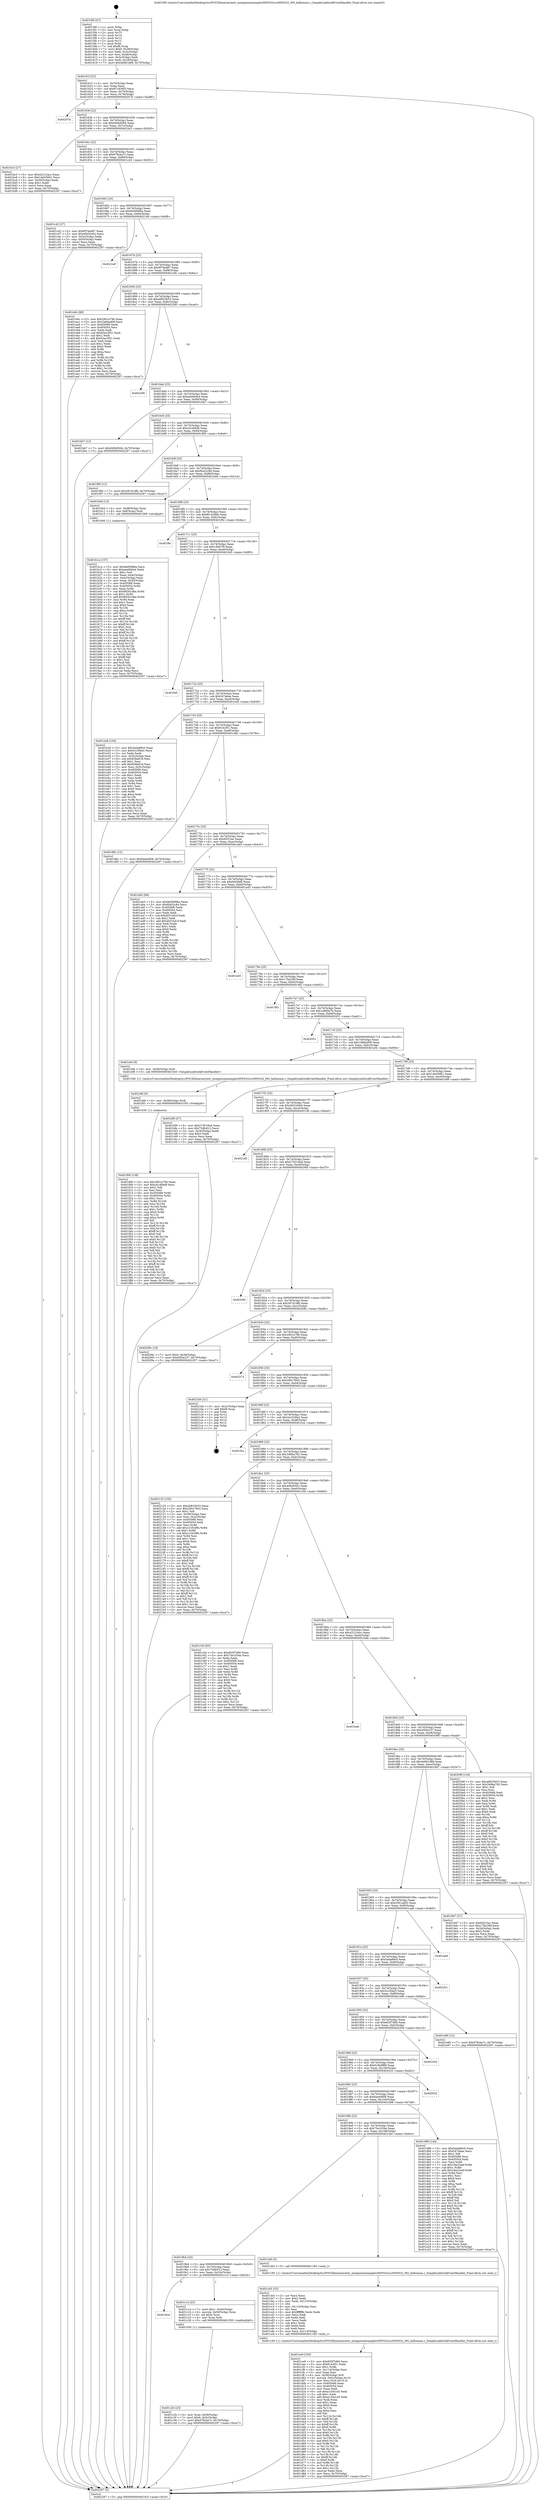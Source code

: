 digraph "0x4015f0" {
  label = "0x4015f0 (/mnt/c/Users/mathe/Desktop/tcc/POCII/binaries/extr_mongooseexamplesMSP432ccsMSP432_MG_hellomain.c_SimpleLinkSockEventHandler_Final-ollvm.out::main(0))"
  labelloc = "t"
  node[shape=record]

  Entry [label="",width=0.3,height=0.3,shape=circle,fillcolor=black,style=filled]
  "0x40161f" [label="{
     0x40161f [23]\l
     | [instrs]\l
     &nbsp;&nbsp;0x40161f \<+3\>: mov -0x70(%rbp),%eax\l
     &nbsp;&nbsp;0x401622 \<+2\>: mov %eax,%ecx\l
     &nbsp;&nbsp;0x401624 \<+6\>: sub $0x87c636f3,%ecx\l
     &nbsp;&nbsp;0x40162a \<+3\>: mov %eax,-0x74(%rbp)\l
     &nbsp;&nbsp;0x40162d \<+3\>: mov %ecx,-0x78(%rbp)\l
     &nbsp;&nbsp;0x401630 \<+6\>: je 000000000040207b \<main+0xa8b\>\l
  }"]
  "0x40207b" [label="{
     0x40207b\l
  }", style=dashed]
  "0x401636" [label="{
     0x401636 [22]\l
     | [instrs]\l
     &nbsp;&nbsp;0x401636 \<+5\>: jmp 000000000040163b \<main+0x4b\>\l
     &nbsp;&nbsp;0x40163b \<+3\>: mov -0x74(%rbp),%eax\l
     &nbsp;&nbsp;0x40163e \<+5\>: sub $0x945b9564,%eax\l
     &nbsp;&nbsp;0x401643 \<+3\>: mov %eax,-0x7c(%rbp)\l
     &nbsp;&nbsp;0x401646 \<+6\>: je 0000000000401bc3 \<main+0x5d3\>\l
  }"]
  Exit [label="",width=0.3,height=0.3,shape=circle,fillcolor=black,style=filled,peripheries=2]
  "0x401bc3" [label="{
     0x401bc3 [27]\l
     | [instrs]\l
     &nbsp;&nbsp;0x401bc3 \<+5\>: mov $0x42215acc,%eax\l
     &nbsp;&nbsp;0x401bc8 \<+5\>: mov $0x1de55661,%ecx\l
     &nbsp;&nbsp;0x401bcd \<+3\>: mov -0x30(%rbp),%edx\l
     &nbsp;&nbsp;0x401bd0 \<+3\>: cmp $0x1,%edx\l
     &nbsp;&nbsp;0x401bd3 \<+3\>: cmovl %ecx,%eax\l
     &nbsp;&nbsp;0x401bd6 \<+3\>: mov %eax,-0x70(%rbp)\l
     &nbsp;&nbsp;0x401bd9 \<+5\>: jmp 0000000000402297 \<main+0xca7\>\l
  }"]
  "0x40164c" [label="{
     0x40164c [22]\l
     | [instrs]\l
     &nbsp;&nbsp;0x40164c \<+5\>: jmp 0000000000401651 \<main+0x61\>\l
     &nbsp;&nbsp;0x401651 \<+3\>: mov -0x74(%rbp),%eax\l
     &nbsp;&nbsp;0x401654 \<+5\>: sub $0x978cba7c,%eax\l
     &nbsp;&nbsp;0x401659 \<+3\>: mov %eax,-0x80(%rbp)\l
     &nbsp;&nbsp;0x40165c \<+6\>: je 0000000000401c42 \<main+0x652\>\l
  }"]
  "0x401f06" [label="{
     0x401f06 [138]\l
     | [instrs]\l
     &nbsp;&nbsp;0x401f06 \<+5\>: mov $0x2901e79b,%eax\l
     &nbsp;&nbsp;0x401f0b \<+5\>: mov $0xcb1df4d9,%ecx\l
     &nbsp;&nbsp;0x401f10 \<+2\>: mov $0x1,%dl\l
     &nbsp;&nbsp;0x401f12 \<+2\>: xor %esi,%esi\l
     &nbsp;&nbsp;0x401f14 \<+8\>: mov 0x405068,%r8d\l
     &nbsp;&nbsp;0x401f1c \<+8\>: mov 0x405054,%r9d\l
     &nbsp;&nbsp;0x401f24 \<+3\>: sub $0x1,%esi\l
     &nbsp;&nbsp;0x401f27 \<+3\>: mov %r8d,%r10d\l
     &nbsp;&nbsp;0x401f2a \<+3\>: add %esi,%r10d\l
     &nbsp;&nbsp;0x401f2d \<+4\>: imul %r10d,%r8d\l
     &nbsp;&nbsp;0x401f31 \<+4\>: and $0x1,%r8d\l
     &nbsp;&nbsp;0x401f35 \<+4\>: cmp $0x0,%r8d\l
     &nbsp;&nbsp;0x401f39 \<+4\>: sete %r11b\l
     &nbsp;&nbsp;0x401f3d \<+4\>: cmp $0xa,%r9d\l
     &nbsp;&nbsp;0x401f41 \<+3\>: setl %bl\l
     &nbsp;&nbsp;0x401f44 \<+3\>: mov %r11b,%r14b\l
     &nbsp;&nbsp;0x401f47 \<+4\>: xor $0xff,%r14b\l
     &nbsp;&nbsp;0x401f4b \<+3\>: mov %bl,%r15b\l
     &nbsp;&nbsp;0x401f4e \<+4\>: xor $0xff,%r15b\l
     &nbsp;&nbsp;0x401f52 \<+3\>: xor $0x0,%dl\l
     &nbsp;&nbsp;0x401f55 \<+3\>: mov %r14b,%r12b\l
     &nbsp;&nbsp;0x401f58 \<+4\>: and $0x0,%r12b\l
     &nbsp;&nbsp;0x401f5c \<+3\>: and %dl,%r11b\l
     &nbsp;&nbsp;0x401f5f \<+3\>: mov %r15b,%r13b\l
     &nbsp;&nbsp;0x401f62 \<+4\>: and $0x0,%r13b\l
     &nbsp;&nbsp;0x401f66 \<+2\>: and %dl,%bl\l
     &nbsp;&nbsp;0x401f68 \<+3\>: or %r11b,%r12b\l
     &nbsp;&nbsp;0x401f6b \<+3\>: or %bl,%r13b\l
     &nbsp;&nbsp;0x401f6e \<+3\>: xor %r13b,%r12b\l
     &nbsp;&nbsp;0x401f71 \<+3\>: or %r15b,%r14b\l
     &nbsp;&nbsp;0x401f74 \<+4\>: xor $0xff,%r14b\l
     &nbsp;&nbsp;0x401f78 \<+3\>: or $0x0,%dl\l
     &nbsp;&nbsp;0x401f7b \<+3\>: and %dl,%r14b\l
     &nbsp;&nbsp;0x401f7e \<+3\>: or %r14b,%r12b\l
     &nbsp;&nbsp;0x401f81 \<+4\>: test $0x1,%r12b\l
     &nbsp;&nbsp;0x401f85 \<+3\>: cmovne %ecx,%eax\l
     &nbsp;&nbsp;0x401f88 \<+3\>: mov %eax,-0x70(%rbp)\l
     &nbsp;&nbsp;0x401f8b \<+5\>: jmp 0000000000402297 \<main+0xca7\>\l
  }"]
  "0x401c42" [label="{
     0x401c42 [27]\l
     | [instrs]\l
     &nbsp;&nbsp;0x401c42 \<+5\>: mov $0x9f7ded87,%eax\l
     &nbsp;&nbsp;0x401c47 \<+5\>: mov $0x40b5045c,%ecx\l
     &nbsp;&nbsp;0x401c4c \<+3\>: mov -0x5c(%rbp),%edx\l
     &nbsp;&nbsp;0x401c4f \<+3\>: cmp -0x50(%rbp),%edx\l
     &nbsp;&nbsp;0x401c52 \<+3\>: cmovl %ecx,%eax\l
     &nbsp;&nbsp;0x401c55 \<+3\>: mov %eax,-0x70(%rbp)\l
     &nbsp;&nbsp;0x401c58 \<+5\>: jmp 0000000000402297 \<main+0xca7\>\l
  }"]
  "0x401662" [label="{
     0x401662 [25]\l
     | [instrs]\l
     &nbsp;&nbsp;0x401662 \<+5\>: jmp 0000000000401667 \<main+0x77\>\l
     &nbsp;&nbsp;0x401667 \<+3\>: mov -0x74(%rbp),%eax\l
     &nbsp;&nbsp;0x40166a \<+5\>: sub $0x9a00986a,%eax\l
     &nbsp;&nbsp;0x40166f \<+6\>: mov %eax,-0x84(%rbp)\l
     &nbsp;&nbsp;0x401675 \<+6\>: je 00000000004021e8 \<main+0xbf8\>\l
  }"]
  "0x401efd" [label="{
     0x401efd [9]\l
     | [instrs]\l
     &nbsp;&nbsp;0x401efd \<+4\>: mov -0x58(%rbp),%rdi\l
     &nbsp;&nbsp;0x401f01 \<+5\>: call 0000000000401030 \<free@plt\>\l
     | [calls]\l
     &nbsp;&nbsp;0x401030 \{1\} (unknown)\l
  }"]
  "0x4021e8" [label="{
     0x4021e8\l
  }", style=dashed]
  "0x40167b" [label="{
     0x40167b [25]\l
     | [instrs]\l
     &nbsp;&nbsp;0x40167b \<+5\>: jmp 0000000000401680 \<main+0x90\>\l
     &nbsp;&nbsp;0x401680 \<+3\>: mov -0x74(%rbp),%eax\l
     &nbsp;&nbsp;0x401683 \<+5\>: sub $0x9f7ded87,%eax\l
     &nbsp;&nbsp;0x401688 \<+6\>: mov %eax,-0x88(%rbp)\l
     &nbsp;&nbsp;0x40168e \<+6\>: je 0000000000401e9c \<main+0x8ac\>\l
  }"]
  "0x401ce9" [label="{
     0x401ce9 [163]\l
     | [instrs]\l
     &nbsp;&nbsp;0x401ce9 \<+5\>: mov $0x603f7d66,%ecx\l
     &nbsp;&nbsp;0x401cee \<+5\>: mov $0x814cf51,%edx\l
     &nbsp;&nbsp;0x401cf3 \<+3\>: mov $0x1,%r8b\l
     &nbsp;&nbsp;0x401cf6 \<+6\>: mov -0x114(%rbp),%esi\l
     &nbsp;&nbsp;0x401cfc \<+3\>: imul %eax,%esi\l
     &nbsp;&nbsp;0x401cff \<+4\>: mov -0x58(%rbp),%r9\l
     &nbsp;&nbsp;0x401d03 \<+4\>: movslq -0x5c(%rbp),%r10\l
     &nbsp;&nbsp;0x401d07 \<+4\>: mov %esi,(%r9,%r10,4)\l
     &nbsp;&nbsp;0x401d0b \<+7\>: mov 0x405068,%eax\l
     &nbsp;&nbsp;0x401d12 \<+7\>: mov 0x405054,%esi\l
     &nbsp;&nbsp;0x401d19 \<+2\>: mov %eax,%edi\l
     &nbsp;&nbsp;0x401d1b \<+6\>: sub $0xa143e1e5,%edi\l
     &nbsp;&nbsp;0x401d21 \<+3\>: sub $0x1,%edi\l
     &nbsp;&nbsp;0x401d24 \<+6\>: add $0xa143e1e5,%edi\l
     &nbsp;&nbsp;0x401d2a \<+3\>: imul %edi,%eax\l
     &nbsp;&nbsp;0x401d2d \<+3\>: and $0x1,%eax\l
     &nbsp;&nbsp;0x401d30 \<+3\>: cmp $0x0,%eax\l
     &nbsp;&nbsp;0x401d33 \<+4\>: sete %r11b\l
     &nbsp;&nbsp;0x401d37 \<+3\>: cmp $0xa,%esi\l
     &nbsp;&nbsp;0x401d3a \<+3\>: setl %bl\l
     &nbsp;&nbsp;0x401d3d \<+3\>: mov %r11b,%r14b\l
     &nbsp;&nbsp;0x401d40 \<+4\>: xor $0xff,%r14b\l
     &nbsp;&nbsp;0x401d44 \<+3\>: mov %bl,%r15b\l
     &nbsp;&nbsp;0x401d47 \<+4\>: xor $0xff,%r15b\l
     &nbsp;&nbsp;0x401d4b \<+4\>: xor $0x0,%r8b\l
     &nbsp;&nbsp;0x401d4f \<+3\>: mov %r14b,%r12b\l
     &nbsp;&nbsp;0x401d52 \<+4\>: and $0x0,%r12b\l
     &nbsp;&nbsp;0x401d56 \<+3\>: and %r8b,%r11b\l
     &nbsp;&nbsp;0x401d59 \<+3\>: mov %r15b,%r13b\l
     &nbsp;&nbsp;0x401d5c \<+4\>: and $0x0,%r13b\l
     &nbsp;&nbsp;0x401d60 \<+3\>: and %r8b,%bl\l
     &nbsp;&nbsp;0x401d63 \<+3\>: or %r11b,%r12b\l
     &nbsp;&nbsp;0x401d66 \<+3\>: or %bl,%r13b\l
     &nbsp;&nbsp;0x401d69 \<+3\>: xor %r13b,%r12b\l
     &nbsp;&nbsp;0x401d6c \<+3\>: or %r15b,%r14b\l
     &nbsp;&nbsp;0x401d6f \<+4\>: xor $0xff,%r14b\l
     &nbsp;&nbsp;0x401d73 \<+4\>: or $0x0,%r8b\l
     &nbsp;&nbsp;0x401d77 \<+3\>: and %r8b,%r14b\l
     &nbsp;&nbsp;0x401d7a \<+3\>: or %r14b,%r12b\l
     &nbsp;&nbsp;0x401d7d \<+4\>: test $0x1,%r12b\l
     &nbsp;&nbsp;0x401d81 \<+3\>: cmovne %edx,%ecx\l
     &nbsp;&nbsp;0x401d84 \<+3\>: mov %ecx,-0x70(%rbp)\l
     &nbsp;&nbsp;0x401d87 \<+5\>: jmp 0000000000402297 \<main+0xca7\>\l
  }"]
  "0x401e9c" [label="{
     0x401e9c [88]\l
     | [instrs]\l
     &nbsp;&nbsp;0x401e9c \<+5\>: mov $0x2901e79b,%eax\l
     &nbsp;&nbsp;0x401ea1 \<+5\>: mov $0x1b8dad09,%ecx\l
     &nbsp;&nbsp;0x401ea6 \<+7\>: mov 0x405068,%edx\l
     &nbsp;&nbsp;0x401ead \<+7\>: mov 0x405054,%esi\l
     &nbsp;&nbsp;0x401eb4 \<+2\>: mov %edx,%edi\l
     &nbsp;&nbsp;0x401eb6 \<+6\>: sub $0x62ac3f31,%edi\l
     &nbsp;&nbsp;0x401ebc \<+3\>: sub $0x1,%edi\l
     &nbsp;&nbsp;0x401ebf \<+6\>: add $0x62ac3f31,%edi\l
     &nbsp;&nbsp;0x401ec5 \<+3\>: imul %edi,%edx\l
     &nbsp;&nbsp;0x401ec8 \<+3\>: and $0x1,%edx\l
     &nbsp;&nbsp;0x401ecb \<+3\>: cmp $0x0,%edx\l
     &nbsp;&nbsp;0x401ece \<+4\>: sete %r8b\l
     &nbsp;&nbsp;0x401ed2 \<+3\>: cmp $0xa,%esi\l
     &nbsp;&nbsp;0x401ed5 \<+4\>: setl %r9b\l
     &nbsp;&nbsp;0x401ed9 \<+3\>: mov %r8b,%r10b\l
     &nbsp;&nbsp;0x401edc \<+3\>: and %r9b,%r10b\l
     &nbsp;&nbsp;0x401edf \<+3\>: xor %r9b,%r8b\l
     &nbsp;&nbsp;0x401ee2 \<+3\>: or %r8b,%r10b\l
     &nbsp;&nbsp;0x401ee5 \<+4\>: test $0x1,%r10b\l
     &nbsp;&nbsp;0x401ee9 \<+3\>: cmovne %ecx,%eax\l
     &nbsp;&nbsp;0x401eec \<+3\>: mov %eax,-0x70(%rbp)\l
     &nbsp;&nbsp;0x401eef \<+5\>: jmp 0000000000402297 \<main+0xca7\>\l
  }"]
  "0x401694" [label="{
     0x401694 [25]\l
     | [instrs]\l
     &nbsp;&nbsp;0x401694 \<+5\>: jmp 0000000000401699 \<main+0xa9\>\l
     &nbsp;&nbsp;0x401699 \<+3\>: mov -0x74(%rbp),%eax\l
     &nbsp;&nbsp;0x40169c \<+5\>: sub $0xa6833b53,%eax\l
     &nbsp;&nbsp;0x4016a1 \<+6\>: mov %eax,-0x8c(%rbp)\l
     &nbsp;&nbsp;0x4016a7 \<+6\>: je 0000000000402290 \<main+0xca0\>\l
  }"]
  "0x401cb5" [label="{
     0x401cb5 [52]\l
     | [instrs]\l
     &nbsp;&nbsp;0x401cb5 \<+2\>: xor %ecx,%ecx\l
     &nbsp;&nbsp;0x401cb7 \<+5\>: mov $0x2,%edx\l
     &nbsp;&nbsp;0x401cbc \<+6\>: mov %edx,-0x110(%rbp)\l
     &nbsp;&nbsp;0x401cc2 \<+1\>: cltd\l
     &nbsp;&nbsp;0x401cc3 \<+6\>: mov -0x110(%rbp),%esi\l
     &nbsp;&nbsp;0x401cc9 \<+2\>: idiv %esi\l
     &nbsp;&nbsp;0x401ccb \<+6\>: imul $0xfffffffe,%edx,%edx\l
     &nbsp;&nbsp;0x401cd1 \<+2\>: mov %ecx,%edi\l
     &nbsp;&nbsp;0x401cd3 \<+2\>: sub %edx,%edi\l
     &nbsp;&nbsp;0x401cd5 \<+2\>: mov %ecx,%edx\l
     &nbsp;&nbsp;0x401cd7 \<+3\>: sub $0x1,%edx\l
     &nbsp;&nbsp;0x401cda \<+2\>: add %edx,%edi\l
     &nbsp;&nbsp;0x401cdc \<+2\>: sub %edi,%ecx\l
     &nbsp;&nbsp;0x401cde \<+6\>: mov %ecx,-0x114(%rbp)\l
     &nbsp;&nbsp;0x401ce4 \<+5\>: call 0000000000401160 \<next_i\>\l
     | [calls]\l
     &nbsp;&nbsp;0x401160 \{1\} (/mnt/c/Users/mathe/Desktop/tcc/POCII/binaries/extr_mongooseexamplesMSP432ccsMSP432_MG_hellomain.c_SimpleLinkSockEventHandler_Final-ollvm.out::next_i)\l
  }"]
  "0x402290" [label="{
     0x402290\l
  }", style=dashed]
  "0x4016ad" [label="{
     0x4016ad [25]\l
     | [instrs]\l
     &nbsp;&nbsp;0x4016ad \<+5\>: jmp 00000000004016b2 \<main+0xc2\>\l
     &nbsp;&nbsp;0x4016b2 \<+3\>: mov -0x74(%rbp),%eax\l
     &nbsp;&nbsp;0x4016b5 \<+5\>: sub $0xaee0b0e4,%eax\l
     &nbsp;&nbsp;0x4016ba \<+6\>: mov %eax,-0x90(%rbp)\l
     &nbsp;&nbsp;0x4016c0 \<+6\>: je 0000000000401bb7 \<main+0x5c7\>\l
  }"]
  "0x401c2b" [label="{
     0x401c2b [23]\l
     | [instrs]\l
     &nbsp;&nbsp;0x401c2b \<+4\>: mov %rax,-0x58(%rbp)\l
     &nbsp;&nbsp;0x401c2f \<+7\>: movl $0x0,-0x5c(%rbp)\l
     &nbsp;&nbsp;0x401c36 \<+7\>: movl $0x978cba7c,-0x70(%rbp)\l
     &nbsp;&nbsp;0x401c3d \<+5\>: jmp 0000000000402297 \<main+0xca7\>\l
  }"]
  "0x401bb7" [label="{
     0x401bb7 [12]\l
     | [instrs]\l
     &nbsp;&nbsp;0x401bb7 \<+7\>: movl $0x945b9564,-0x70(%rbp)\l
     &nbsp;&nbsp;0x401bbe \<+5\>: jmp 0000000000402297 \<main+0xca7\>\l
  }"]
  "0x4016c6" [label="{
     0x4016c6 [25]\l
     | [instrs]\l
     &nbsp;&nbsp;0x4016c6 \<+5\>: jmp 00000000004016cb \<main+0xdb\>\l
     &nbsp;&nbsp;0x4016cb \<+3\>: mov -0x74(%rbp),%eax\l
     &nbsp;&nbsp;0x4016ce \<+5\>: sub $0xcb1df4d9,%eax\l
     &nbsp;&nbsp;0x4016d3 \<+6\>: mov %eax,-0x94(%rbp)\l
     &nbsp;&nbsp;0x4016d9 \<+6\>: je 0000000000401f90 \<main+0x9a0\>\l
  }"]
  "0x4019cd" [label="{
     0x4019cd\l
  }", style=dashed]
  "0x401f90" [label="{
     0x401f90 [12]\l
     | [instrs]\l
     &nbsp;&nbsp;0x401f90 \<+7\>: movl $0x287d1dfb,-0x70(%rbp)\l
     &nbsp;&nbsp;0x401f97 \<+5\>: jmp 0000000000402297 \<main+0xca7\>\l
  }"]
  "0x4016df" [label="{
     0x4016df [25]\l
     | [instrs]\l
     &nbsp;&nbsp;0x4016df \<+5\>: jmp 00000000004016e4 \<main+0xf4\>\l
     &nbsp;&nbsp;0x4016e4 \<+3\>: mov -0x74(%rbp),%eax\l
     &nbsp;&nbsp;0x4016e7 \<+5\>: sub $0xf0a52c84,%eax\l
     &nbsp;&nbsp;0x4016ec \<+6\>: mov %eax,-0x98(%rbp)\l
     &nbsp;&nbsp;0x4016f2 \<+6\>: je 0000000000401b0d \<main+0x51d\>\l
  }"]
  "0x401c14" [label="{
     0x401c14 [23]\l
     | [instrs]\l
     &nbsp;&nbsp;0x401c14 \<+7\>: movl $0x1,-0x50(%rbp)\l
     &nbsp;&nbsp;0x401c1b \<+4\>: movslq -0x50(%rbp),%rax\l
     &nbsp;&nbsp;0x401c1f \<+4\>: shl $0x2,%rax\l
     &nbsp;&nbsp;0x401c23 \<+3\>: mov %rax,%rdi\l
     &nbsp;&nbsp;0x401c26 \<+5\>: call 0000000000401050 \<malloc@plt\>\l
     | [calls]\l
     &nbsp;&nbsp;0x401050 \{1\} (unknown)\l
  }"]
  "0x401b0d" [label="{
     0x401b0d [13]\l
     | [instrs]\l
     &nbsp;&nbsp;0x401b0d \<+4\>: mov -0x48(%rbp),%rax\l
     &nbsp;&nbsp;0x401b11 \<+4\>: mov 0x8(%rax),%rdi\l
     &nbsp;&nbsp;0x401b15 \<+5\>: call 0000000000401060 \<atoi@plt\>\l
     | [calls]\l
     &nbsp;&nbsp;0x401060 \{1\} (unknown)\l
  }"]
  "0x4016f8" [label="{
     0x4016f8 [25]\l
     | [instrs]\l
     &nbsp;&nbsp;0x4016f8 \<+5\>: jmp 00000000004016fd \<main+0x10d\>\l
     &nbsp;&nbsp;0x4016fd \<+3\>: mov -0x74(%rbp),%eax\l
     &nbsp;&nbsp;0x401700 \<+5\>: sub $0xf61438db,%eax\l
     &nbsp;&nbsp;0x401705 \<+6\>: mov %eax,-0x9c(%rbp)\l
     &nbsp;&nbsp;0x40170b \<+6\>: je 0000000000401f9c \<main+0x9ac\>\l
  }"]
  "0x4019b4" [label="{
     0x4019b4 [25]\l
     | [instrs]\l
     &nbsp;&nbsp;0x4019b4 \<+5\>: jmp 00000000004019b9 \<main+0x3c9\>\l
     &nbsp;&nbsp;0x4019b9 \<+3\>: mov -0x74(%rbp),%eax\l
     &nbsp;&nbsp;0x4019bc \<+5\>: sub $0x75dfc613,%eax\l
     &nbsp;&nbsp;0x4019c1 \<+6\>: mov %eax,-0x10c(%rbp)\l
     &nbsp;&nbsp;0x4019c7 \<+6\>: je 0000000000401c14 \<main+0x624\>\l
  }"]
  "0x401f9c" [label="{
     0x401f9c\l
  }", style=dashed]
  "0x401711" [label="{
     0x401711 [25]\l
     | [instrs]\l
     &nbsp;&nbsp;0x401711 \<+5\>: jmp 0000000000401716 \<main+0x126\>\l
     &nbsp;&nbsp;0x401716 \<+3\>: mov -0x74(%rbp),%eax\l
     &nbsp;&nbsp;0x401719 \<+5\>: sub $0x1d047f0,%eax\l
     &nbsp;&nbsp;0x40171e \<+6\>: mov %eax,-0xa0(%rbp)\l
     &nbsp;&nbsp;0x401724 \<+6\>: je 0000000000401fe5 \<main+0x9f5\>\l
  }"]
  "0x401cb0" [label="{
     0x401cb0 [5]\l
     | [instrs]\l
     &nbsp;&nbsp;0x401cb0 \<+5\>: call 0000000000401160 \<next_i\>\l
     | [calls]\l
     &nbsp;&nbsp;0x401160 \{1\} (/mnt/c/Users/mathe/Desktop/tcc/POCII/binaries/extr_mongooseexamplesMSP432ccsMSP432_MG_hellomain.c_SimpleLinkSockEventHandler_Final-ollvm.out::next_i)\l
  }"]
  "0x401fe5" [label="{
     0x401fe5\l
  }", style=dashed]
  "0x40172a" [label="{
     0x40172a [25]\l
     | [instrs]\l
     &nbsp;&nbsp;0x40172a \<+5\>: jmp 000000000040172f \<main+0x13f\>\l
     &nbsp;&nbsp;0x40172f \<+3\>: mov -0x74(%rbp),%eax\l
     &nbsp;&nbsp;0x401732 \<+5\>: sub $0x547a6ae,%eax\l
     &nbsp;&nbsp;0x401737 \<+6\>: mov %eax,-0xa4(%rbp)\l
     &nbsp;&nbsp;0x40173d \<+6\>: je 0000000000401e28 \<main+0x838\>\l
  }"]
  "0x40199b" [label="{
     0x40199b [25]\l
     | [instrs]\l
     &nbsp;&nbsp;0x40199b \<+5\>: jmp 00000000004019a0 \<main+0x3b0\>\l
     &nbsp;&nbsp;0x4019a0 \<+3\>: mov -0x74(%rbp),%eax\l
     &nbsp;&nbsp;0x4019a3 \<+5\>: sub $0x73e1034e,%eax\l
     &nbsp;&nbsp;0x4019a8 \<+6\>: mov %eax,-0x108(%rbp)\l
     &nbsp;&nbsp;0x4019ae \<+6\>: je 0000000000401cb0 \<main+0x6c0\>\l
  }"]
  "0x401e28" [label="{
     0x401e28 [104]\l
     | [instrs]\l
     &nbsp;&nbsp;0x401e28 \<+5\>: mov $0x5ada89c0,%eax\l
     &nbsp;&nbsp;0x401e2d \<+5\>: mov $0x5cc3f4e3,%ecx\l
     &nbsp;&nbsp;0x401e32 \<+2\>: xor %edx,%edx\l
     &nbsp;&nbsp;0x401e34 \<+3\>: mov -0x5c(%rbp),%esi\l
     &nbsp;&nbsp;0x401e37 \<+6\>: sub $0x838a818,%esi\l
     &nbsp;&nbsp;0x401e3d \<+3\>: add $0x1,%esi\l
     &nbsp;&nbsp;0x401e40 \<+6\>: add $0x838a818,%esi\l
     &nbsp;&nbsp;0x401e46 \<+3\>: mov %esi,-0x5c(%rbp)\l
     &nbsp;&nbsp;0x401e49 \<+7\>: mov 0x405068,%esi\l
     &nbsp;&nbsp;0x401e50 \<+7\>: mov 0x405054,%edi\l
     &nbsp;&nbsp;0x401e57 \<+3\>: sub $0x1,%edx\l
     &nbsp;&nbsp;0x401e5a \<+3\>: mov %esi,%r8d\l
     &nbsp;&nbsp;0x401e5d \<+3\>: add %edx,%r8d\l
     &nbsp;&nbsp;0x401e60 \<+4\>: imul %r8d,%esi\l
     &nbsp;&nbsp;0x401e64 \<+3\>: and $0x1,%esi\l
     &nbsp;&nbsp;0x401e67 \<+3\>: cmp $0x0,%esi\l
     &nbsp;&nbsp;0x401e6a \<+4\>: sete %r9b\l
     &nbsp;&nbsp;0x401e6e \<+3\>: cmp $0xa,%edi\l
     &nbsp;&nbsp;0x401e71 \<+4\>: setl %r10b\l
     &nbsp;&nbsp;0x401e75 \<+3\>: mov %r9b,%r11b\l
     &nbsp;&nbsp;0x401e78 \<+3\>: and %r10b,%r11b\l
     &nbsp;&nbsp;0x401e7b \<+3\>: xor %r10b,%r9b\l
     &nbsp;&nbsp;0x401e7e \<+3\>: or %r9b,%r11b\l
     &nbsp;&nbsp;0x401e81 \<+4\>: test $0x1,%r11b\l
     &nbsp;&nbsp;0x401e85 \<+3\>: cmovne %ecx,%eax\l
     &nbsp;&nbsp;0x401e88 \<+3\>: mov %eax,-0x70(%rbp)\l
     &nbsp;&nbsp;0x401e8b \<+5\>: jmp 0000000000402297 \<main+0xca7\>\l
  }"]
  "0x401743" [label="{
     0x401743 [25]\l
     | [instrs]\l
     &nbsp;&nbsp;0x401743 \<+5\>: jmp 0000000000401748 \<main+0x158\>\l
     &nbsp;&nbsp;0x401748 \<+3\>: mov -0x74(%rbp),%eax\l
     &nbsp;&nbsp;0x40174b \<+5\>: sub $0x814cf51,%eax\l
     &nbsp;&nbsp;0x401750 \<+6\>: mov %eax,-0xa8(%rbp)\l
     &nbsp;&nbsp;0x401756 \<+6\>: je 0000000000401d8c \<main+0x79c\>\l
  }"]
  "0x401d98" [label="{
     0x401d98 [144]\l
     | [instrs]\l
     &nbsp;&nbsp;0x401d98 \<+5\>: mov $0x5ada89c0,%eax\l
     &nbsp;&nbsp;0x401d9d \<+5\>: mov $0x547a6ae,%ecx\l
     &nbsp;&nbsp;0x401da2 \<+2\>: mov $0x1,%dl\l
     &nbsp;&nbsp;0x401da4 \<+7\>: mov 0x405068,%esi\l
     &nbsp;&nbsp;0x401dab \<+7\>: mov 0x405054,%edi\l
     &nbsp;&nbsp;0x401db2 \<+3\>: mov %esi,%r8d\l
     &nbsp;&nbsp;0x401db5 \<+7\>: sub $0x19a22eef,%r8d\l
     &nbsp;&nbsp;0x401dbc \<+4\>: sub $0x1,%r8d\l
     &nbsp;&nbsp;0x401dc0 \<+7\>: add $0x19a22eef,%r8d\l
     &nbsp;&nbsp;0x401dc7 \<+4\>: imul %r8d,%esi\l
     &nbsp;&nbsp;0x401dcb \<+3\>: and $0x1,%esi\l
     &nbsp;&nbsp;0x401dce \<+3\>: cmp $0x0,%esi\l
     &nbsp;&nbsp;0x401dd1 \<+4\>: sete %r9b\l
     &nbsp;&nbsp;0x401dd5 \<+3\>: cmp $0xa,%edi\l
     &nbsp;&nbsp;0x401dd8 \<+4\>: setl %r10b\l
     &nbsp;&nbsp;0x401ddc \<+3\>: mov %r9b,%r11b\l
     &nbsp;&nbsp;0x401ddf \<+4\>: xor $0xff,%r11b\l
     &nbsp;&nbsp;0x401de3 \<+3\>: mov %r10b,%bl\l
     &nbsp;&nbsp;0x401de6 \<+3\>: xor $0xff,%bl\l
     &nbsp;&nbsp;0x401de9 \<+3\>: xor $0x0,%dl\l
     &nbsp;&nbsp;0x401dec \<+3\>: mov %r11b,%r14b\l
     &nbsp;&nbsp;0x401def \<+4\>: and $0x0,%r14b\l
     &nbsp;&nbsp;0x401df3 \<+3\>: and %dl,%r9b\l
     &nbsp;&nbsp;0x401df6 \<+3\>: mov %bl,%r15b\l
     &nbsp;&nbsp;0x401df9 \<+4\>: and $0x0,%r15b\l
     &nbsp;&nbsp;0x401dfd \<+3\>: and %dl,%r10b\l
     &nbsp;&nbsp;0x401e00 \<+3\>: or %r9b,%r14b\l
     &nbsp;&nbsp;0x401e03 \<+3\>: or %r10b,%r15b\l
     &nbsp;&nbsp;0x401e06 \<+3\>: xor %r15b,%r14b\l
     &nbsp;&nbsp;0x401e09 \<+3\>: or %bl,%r11b\l
     &nbsp;&nbsp;0x401e0c \<+4\>: xor $0xff,%r11b\l
     &nbsp;&nbsp;0x401e10 \<+3\>: or $0x0,%dl\l
     &nbsp;&nbsp;0x401e13 \<+3\>: and %dl,%r11b\l
     &nbsp;&nbsp;0x401e16 \<+3\>: or %r11b,%r14b\l
     &nbsp;&nbsp;0x401e19 \<+4\>: test $0x1,%r14b\l
     &nbsp;&nbsp;0x401e1d \<+3\>: cmovne %ecx,%eax\l
     &nbsp;&nbsp;0x401e20 \<+3\>: mov %eax,-0x70(%rbp)\l
     &nbsp;&nbsp;0x401e23 \<+5\>: jmp 0000000000402297 \<main+0xca7\>\l
  }"]
  "0x401d8c" [label="{
     0x401d8c [12]\l
     | [instrs]\l
     &nbsp;&nbsp;0x401d8c \<+7\>: movl $0x6aed4f08,-0x70(%rbp)\l
     &nbsp;&nbsp;0x401d93 \<+5\>: jmp 0000000000402297 \<main+0xca7\>\l
  }"]
  "0x40175c" [label="{
     0x40175c [25]\l
     | [instrs]\l
     &nbsp;&nbsp;0x40175c \<+5\>: jmp 0000000000401761 \<main+0x171\>\l
     &nbsp;&nbsp;0x401761 \<+3\>: mov -0x74(%rbp),%eax\l
     &nbsp;&nbsp;0x401764 \<+5\>: sub $0x92f15ac,%eax\l
     &nbsp;&nbsp;0x401769 \<+6\>: mov %eax,-0xac(%rbp)\l
     &nbsp;&nbsp;0x40176f \<+6\>: je 0000000000401ab5 \<main+0x4c5\>\l
  }"]
  "0x401982" [label="{
     0x401982 [25]\l
     | [instrs]\l
     &nbsp;&nbsp;0x401982 \<+5\>: jmp 0000000000401987 \<main+0x397\>\l
     &nbsp;&nbsp;0x401987 \<+3\>: mov -0x74(%rbp),%eax\l
     &nbsp;&nbsp;0x40198a \<+5\>: sub $0x6aed4f08,%eax\l
     &nbsp;&nbsp;0x40198f \<+6\>: mov %eax,-0x104(%rbp)\l
     &nbsp;&nbsp;0x401995 \<+6\>: je 0000000000401d98 \<main+0x7a8\>\l
  }"]
  "0x401ab5" [label="{
     0x401ab5 [88]\l
     | [instrs]\l
     &nbsp;&nbsp;0x401ab5 \<+5\>: mov $0x9a00986a,%eax\l
     &nbsp;&nbsp;0x401aba \<+5\>: mov $0xf0a52c84,%ecx\l
     &nbsp;&nbsp;0x401abf \<+7\>: mov 0x405068,%edx\l
     &nbsp;&nbsp;0x401ac6 \<+7\>: mov 0x405054,%esi\l
     &nbsp;&nbsp;0x401acd \<+2\>: mov %edx,%edi\l
     &nbsp;&nbsp;0x401acf \<+6\>: sub $0xd431b41f,%edi\l
     &nbsp;&nbsp;0x401ad5 \<+3\>: sub $0x1,%edi\l
     &nbsp;&nbsp;0x401ad8 \<+6\>: add $0xd431b41f,%edi\l
     &nbsp;&nbsp;0x401ade \<+3\>: imul %edi,%edx\l
     &nbsp;&nbsp;0x401ae1 \<+3\>: and $0x1,%edx\l
     &nbsp;&nbsp;0x401ae4 \<+3\>: cmp $0x0,%edx\l
     &nbsp;&nbsp;0x401ae7 \<+4\>: sete %r8b\l
     &nbsp;&nbsp;0x401aeb \<+3\>: cmp $0xa,%esi\l
     &nbsp;&nbsp;0x401aee \<+4\>: setl %r9b\l
     &nbsp;&nbsp;0x401af2 \<+3\>: mov %r8b,%r10b\l
     &nbsp;&nbsp;0x401af5 \<+3\>: and %r9b,%r10b\l
     &nbsp;&nbsp;0x401af8 \<+3\>: xor %r9b,%r8b\l
     &nbsp;&nbsp;0x401afb \<+3\>: or %r8b,%r10b\l
     &nbsp;&nbsp;0x401afe \<+4\>: test $0x1,%r10b\l
     &nbsp;&nbsp;0x401b02 \<+3\>: cmovne %ecx,%eax\l
     &nbsp;&nbsp;0x401b05 \<+3\>: mov %eax,-0x70(%rbp)\l
     &nbsp;&nbsp;0x401b08 \<+5\>: jmp 0000000000402297 \<main+0xca7\>\l
  }"]
  "0x401775" [label="{
     0x401775 [25]\l
     | [instrs]\l
     &nbsp;&nbsp;0x401775 \<+5\>: jmp 000000000040177a \<main+0x18a\>\l
     &nbsp;&nbsp;0x40177a \<+3\>: mov -0x74(%rbp),%eax\l
     &nbsp;&nbsp;0x40177d \<+5\>: sub $0xf4438d9,%eax\l
     &nbsp;&nbsp;0x401782 \<+6\>: mov %eax,-0xb0(%rbp)\l
     &nbsp;&nbsp;0x401788 \<+6\>: je 0000000000401a45 \<main+0x455\>\l
  }"]
  "0x402032" [label="{
     0x402032\l
  }", style=dashed]
  "0x401a45" [label="{
     0x401a45\l
  }", style=dashed]
  "0x40178e" [label="{
     0x40178e [25]\l
     | [instrs]\l
     &nbsp;&nbsp;0x40178e \<+5\>: jmp 0000000000401793 \<main+0x1a3\>\l
     &nbsp;&nbsp;0x401793 \<+3\>: mov -0x74(%rbp),%eax\l
     &nbsp;&nbsp;0x401796 \<+5\>: sub $0x17fa236f,%eax\l
     &nbsp;&nbsp;0x40179b \<+6\>: mov %eax,-0xb4(%rbp)\l
     &nbsp;&nbsp;0x4017a1 \<+6\>: je 00000000004019f2 \<main+0x402\>\l
  }"]
  "0x401969" [label="{
     0x401969 [25]\l
     | [instrs]\l
     &nbsp;&nbsp;0x401969 \<+5\>: jmp 000000000040196e \<main+0x37e\>\l
     &nbsp;&nbsp;0x40196e \<+3\>: mov -0x74(%rbp),%eax\l
     &nbsp;&nbsp;0x401971 \<+5\>: sub $0x618e9f89,%eax\l
     &nbsp;&nbsp;0x401976 \<+6\>: mov %eax,-0x100(%rbp)\l
     &nbsp;&nbsp;0x40197c \<+6\>: je 0000000000402032 \<main+0xa42\>\l
  }"]
  "0x4019f2" [label="{
     0x4019f2\l
  }", style=dashed]
  "0x4017a7" [label="{
     0x4017a7 [25]\l
     | [instrs]\l
     &nbsp;&nbsp;0x4017a7 \<+5\>: jmp 00000000004017ac \<main+0x1bc\>\l
     &nbsp;&nbsp;0x4017ac \<+3\>: mov -0x74(%rbp),%eax\l
     &nbsp;&nbsp;0x4017af \<+5\>: sub $0x1a989a7b,%eax\l
     &nbsp;&nbsp;0x4017b4 \<+6\>: mov %eax,-0xb8(%rbp)\l
     &nbsp;&nbsp;0x4017ba \<+6\>: je 0000000000402051 \<main+0xa61\>\l
  }"]
  "0x402204" [label="{
     0x402204\l
  }", style=dashed]
  "0x402051" [label="{
     0x402051\l
  }", style=dashed]
  "0x4017c0" [label="{
     0x4017c0 [25]\l
     | [instrs]\l
     &nbsp;&nbsp;0x4017c0 \<+5\>: jmp 00000000004017c5 \<main+0x1d5\>\l
     &nbsp;&nbsp;0x4017c5 \<+3\>: mov -0x74(%rbp),%eax\l
     &nbsp;&nbsp;0x4017c8 \<+5\>: sub $0x1b8dad09,%eax\l
     &nbsp;&nbsp;0x4017cd \<+6\>: mov %eax,-0xbc(%rbp)\l
     &nbsp;&nbsp;0x4017d3 \<+6\>: je 0000000000401ef4 \<main+0x904\>\l
  }"]
  "0x401950" [label="{
     0x401950 [25]\l
     | [instrs]\l
     &nbsp;&nbsp;0x401950 \<+5\>: jmp 0000000000401955 \<main+0x365\>\l
     &nbsp;&nbsp;0x401955 \<+3\>: mov -0x74(%rbp),%eax\l
     &nbsp;&nbsp;0x401958 \<+5\>: sub $0x603f7d66,%eax\l
     &nbsp;&nbsp;0x40195d \<+6\>: mov %eax,-0xfc(%rbp)\l
     &nbsp;&nbsp;0x401963 \<+6\>: je 0000000000402204 \<main+0xc14\>\l
  }"]
  "0x401ef4" [label="{
     0x401ef4 [9]\l
     | [instrs]\l
     &nbsp;&nbsp;0x401ef4 \<+4\>: mov -0x58(%rbp),%rdi\l
     &nbsp;&nbsp;0x401ef8 \<+5\>: call 00000000004015e0 \<SimpleLinkSockEventHandler\>\l
     | [calls]\l
     &nbsp;&nbsp;0x4015e0 \{1\} (/mnt/c/Users/mathe/Desktop/tcc/POCII/binaries/extr_mongooseexamplesMSP432ccsMSP432_MG_hellomain.c_SimpleLinkSockEventHandler_Final-ollvm.out::SimpleLinkSockEventHandler)\l
  }"]
  "0x4017d9" [label="{
     0x4017d9 [25]\l
     | [instrs]\l
     &nbsp;&nbsp;0x4017d9 \<+5\>: jmp 00000000004017de \<main+0x1ee\>\l
     &nbsp;&nbsp;0x4017de \<+3\>: mov -0x74(%rbp),%eax\l
     &nbsp;&nbsp;0x4017e1 \<+5\>: sub $0x1de55661,%eax\l
     &nbsp;&nbsp;0x4017e6 \<+6\>: mov %eax,-0xc0(%rbp)\l
     &nbsp;&nbsp;0x4017ec \<+6\>: je 0000000000401bf9 \<main+0x609\>\l
  }"]
  "0x401e90" [label="{
     0x401e90 [12]\l
     | [instrs]\l
     &nbsp;&nbsp;0x401e90 \<+7\>: movl $0x978cba7c,-0x70(%rbp)\l
     &nbsp;&nbsp;0x401e97 \<+5\>: jmp 0000000000402297 \<main+0xca7\>\l
  }"]
  "0x401bf9" [label="{
     0x401bf9 [27]\l
     | [instrs]\l
     &nbsp;&nbsp;0x401bf9 \<+5\>: mov $0x274516ed,%eax\l
     &nbsp;&nbsp;0x401bfe \<+5\>: mov $0x75dfc613,%ecx\l
     &nbsp;&nbsp;0x401c03 \<+3\>: mov -0x30(%rbp),%edx\l
     &nbsp;&nbsp;0x401c06 \<+3\>: cmp $0x0,%edx\l
     &nbsp;&nbsp;0x401c09 \<+3\>: cmove %ecx,%eax\l
     &nbsp;&nbsp;0x401c0c \<+3\>: mov %eax,-0x70(%rbp)\l
     &nbsp;&nbsp;0x401c0f \<+5\>: jmp 0000000000402297 \<main+0xca7\>\l
  }"]
  "0x4017f2" [label="{
     0x4017f2 [25]\l
     | [instrs]\l
     &nbsp;&nbsp;0x4017f2 \<+5\>: jmp 00000000004017f7 \<main+0x207\>\l
     &nbsp;&nbsp;0x4017f7 \<+3\>: mov -0x74(%rbp),%eax\l
     &nbsp;&nbsp;0x4017fa \<+5\>: sub $0x2631b004,%eax\l
     &nbsp;&nbsp;0x4017ff \<+6\>: mov %eax,-0xc4(%rbp)\l
     &nbsp;&nbsp;0x401805 \<+6\>: je 00000000004021d0 \<main+0xbe0\>\l
  }"]
  "0x401937" [label="{
     0x401937 [25]\l
     | [instrs]\l
     &nbsp;&nbsp;0x401937 \<+5\>: jmp 000000000040193c \<main+0x34c\>\l
     &nbsp;&nbsp;0x40193c \<+3\>: mov -0x74(%rbp),%eax\l
     &nbsp;&nbsp;0x40193f \<+5\>: sub $0x5cc3f4e3,%eax\l
     &nbsp;&nbsp;0x401944 \<+6\>: mov %eax,-0xf8(%rbp)\l
     &nbsp;&nbsp;0x40194a \<+6\>: je 0000000000401e90 \<main+0x8a0\>\l
  }"]
  "0x4021d0" [label="{
     0x4021d0\l
  }", style=dashed]
  "0x40180b" [label="{
     0x40180b [25]\l
     | [instrs]\l
     &nbsp;&nbsp;0x40180b \<+5\>: jmp 0000000000401810 \<main+0x220\>\l
     &nbsp;&nbsp;0x401810 \<+3\>: mov -0x74(%rbp),%eax\l
     &nbsp;&nbsp;0x401813 \<+5\>: sub $0x274516ed,%eax\l
     &nbsp;&nbsp;0x401818 \<+6\>: mov %eax,-0xc8(%rbp)\l
     &nbsp;&nbsp;0x40181e \<+6\>: je 000000000040206f \<main+0xa7f\>\l
  }"]
  "0x402251" [label="{
     0x402251\l
  }", style=dashed]
  "0x40206f" [label="{
     0x40206f\l
  }", style=dashed]
  "0x401824" [label="{
     0x401824 [25]\l
     | [instrs]\l
     &nbsp;&nbsp;0x401824 \<+5\>: jmp 0000000000401829 \<main+0x239\>\l
     &nbsp;&nbsp;0x401829 \<+3\>: mov -0x74(%rbp),%eax\l
     &nbsp;&nbsp;0x40182c \<+5\>: sub $0x287d1dfb,%eax\l
     &nbsp;&nbsp;0x401831 \<+6\>: mov %eax,-0xcc(%rbp)\l
     &nbsp;&nbsp;0x401837 \<+6\>: je 000000000040208c \<main+0xa9c\>\l
  }"]
  "0x40191e" [label="{
     0x40191e [25]\l
     | [instrs]\l
     &nbsp;&nbsp;0x40191e \<+5\>: jmp 0000000000401923 \<main+0x333\>\l
     &nbsp;&nbsp;0x401923 \<+3\>: mov -0x74(%rbp),%eax\l
     &nbsp;&nbsp;0x401926 \<+5\>: sub $0x5ada89c0,%eax\l
     &nbsp;&nbsp;0x40192b \<+6\>: mov %eax,-0xf4(%rbp)\l
     &nbsp;&nbsp;0x401931 \<+6\>: je 0000000000402251 \<main+0xc61\>\l
  }"]
  "0x40208c" [label="{
     0x40208c [19]\l
     | [instrs]\l
     &nbsp;&nbsp;0x40208c \<+7\>: movl $0x0,-0x38(%rbp)\l
     &nbsp;&nbsp;0x402093 \<+7\>: movl $0x45f3e237,-0x70(%rbp)\l
     &nbsp;&nbsp;0x40209a \<+5\>: jmp 0000000000402297 \<main+0xca7\>\l
  }"]
  "0x40183d" [label="{
     0x40183d [25]\l
     | [instrs]\l
     &nbsp;&nbsp;0x40183d \<+5\>: jmp 0000000000401842 \<main+0x252\>\l
     &nbsp;&nbsp;0x401842 \<+3\>: mov -0x74(%rbp),%eax\l
     &nbsp;&nbsp;0x401845 \<+5\>: sub $0x2901e79b,%eax\l
     &nbsp;&nbsp;0x40184a \<+6\>: mov %eax,-0xd0(%rbp)\l
     &nbsp;&nbsp;0x401850 \<+6\>: je 0000000000402272 \<main+0xc82\>\l
  }"]
  "0x401aa9" [label="{
     0x401aa9\l
  }", style=dashed]
  "0x402272" [label="{
     0x402272\l
  }", style=dashed]
  "0x401856" [label="{
     0x401856 [25]\l
     | [instrs]\l
     &nbsp;&nbsp;0x401856 \<+5\>: jmp 000000000040185b \<main+0x26b\>\l
     &nbsp;&nbsp;0x40185b \<+3\>: mov -0x74(%rbp),%eax\l
     &nbsp;&nbsp;0x40185e \<+5\>: sub $0x290c7943,%eax\l
     &nbsp;&nbsp;0x401863 \<+6\>: mov %eax,-0xd4(%rbp)\l
     &nbsp;&nbsp;0x401869 \<+6\>: je 00000000004021bb \<main+0xbcb\>\l
  }"]
  "0x401b1a" [label="{
     0x401b1a [157]\l
     | [instrs]\l
     &nbsp;&nbsp;0x401b1a \<+5\>: mov $0x9a00986a,%ecx\l
     &nbsp;&nbsp;0x401b1f \<+5\>: mov $0xaee0b0e4,%edx\l
     &nbsp;&nbsp;0x401b24 \<+3\>: mov $0x1,%sil\l
     &nbsp;&nbsp;0x401b27 \<+3\>: mov %eax,-0x4c(%rbp)\l
     &nbsp;&nbsp;0x401b2a \<+3\>: mov -0x4c(%rbp),%eax\l
     &nbsp;&nbsp;0x401b2d \<+3\>: mov %eax,-0x30(%rbp)\l
     &nbsp;&nbsp;0x401b30 \<+7\>: mov 0x405068,%eax\l
     &nbsp;&nbsp;0x401b37 \<+8\>: mov 0x405054,%r8d\l
     &nbsp;&nbsp;0x401b3f \<+3\>: mov %eax,%r9d\l
     &nbsp;&nbsp;0x401b42 \<+7\>: sub $0x892b1dbe,%r9d\l
     &nbsp;&nbsp;0x401b49 \<+4\>: sub $0x1,%r9d\l
     &nbsp;&nbsp;0x401b4d \<+7\>: add $0x892b1dbe,%r9d\l
     &nbsp;&nbsp;0x401b54 \<+4\>: imul %r9d,%eax\l
     &nbsp;&nbsp;0x401b58 \<+3\>: and $0x1,%eax\l
     &nbsp;&nbsp;0x401b5b \<+3\>: cmp $0x0,%eax\l
     &nbsp;&nbsp;0x401b5e \<+4\>: sete %r10b\l
     &nbsp;&nbsp;0x401b62 \<+4\>: cmp $0xa,%r8d\l
     &nbsp;&nbsp;0x401b66 \<+4\>: setl %r11b\l
     &nbsp;&nbsp;0x401b6a \<+3\>: mov %r10b,%bl\l
     &nbsp;&nbsp;0x401b6d \<+3\>: xor $0xff,%bl\l
     &nbsp;&nbsp;0x401b70 \<+3\>: mov %r11b,%r14b\l
     &nbsp;&nbsp;0x401b73 \<+4\>: xor $0xff,%r14b\l
     &nbsp;&nbsp;0x401b77 \<+4\>: xor $0x1,%sil\l
     &nbsp;&nbsp;0x401b7b \<+3\>: mov %bl,%r15b\l
     &nbsp;&nbsp;0x401b7e \<+4\>: and $0xff,%r15b\l
     &nbsp;&nbsp;0x401b82 \<+3\>: and %sil,%r10b\l
     &nbsp;&nbsp;0x401b85 \<+3\>: mov %r14b,%r12b\l
     &nbsp;&nbsp;0x401b88 \<+4\>: and $0xff,%r12b\l
     &nbsp;&nbsp;0x401b8c \<+3\>: and %sil,%r11b\l
     &nbsp;&nbsp;0x401b8f \<+3\>: or %r10b,%r15b\l
     &nbsp;&nbsp;0x401b92 \<+3\>: or %r11b,%r12b\l
     &nbsp;&nbsp;0x401b95 \<+3\>: xor %r12b,%r15b\l
     &nbsp;&nbsp;0x401b98 \<+3\>: or %r14b,%bl\l
     &nbsp;&nbsp;0x401b9b \<+3\>: xor $0xff,%bl\l
     &nbsp;&nbsp;0x401b9e \<+4\>: or $0x1,%sil\l
     &nbsp;&nbsp;0x401ba2 \<+3\>: and %sil,%bl\l
     &nbsp;&nbsp;0x401ba5 \<+3\>: or %bl,%r15b\l
     &nbsp;&nbsp;0x401ba8 \<+4\>: test $0x1,%r15b\l
     &nbsp;&nbsp;0x401bac \<+3\>: cmovne %edx,%ecx\l
     &nbsp;&nbsp;0x401baf \<+3\>: mov %ecx,-0x70(%rbp)\l
     &nbsp;&nbsp;0x401bb2 \<+5\>: jmp 0000000000402297 \<main+0xca7\>\l
  }"]
  "0x4021bb" [label="{
     0x4021bb [21]\l
     | [instrs]\l
     &nbsp;&nbsp;0x4021bb \<+3\>: mov -0x2c(%rbp),%eax\l
     &nbsp;&nbsp;0x4021be \<+7\>: add $0xf8,%rsp\l
     &nbsp;&nbsp;0x4021c5 \<+1\>: pop %rbx\l
     &nbsp;&nbsp;0x4021c6 \<+2\>: pop %r12\l
     &nbsp;&nbsp;0x4021c8 \<+2\>: pop %r13\l
     &nbsp;&nbsp;0x4021ca \<+2\>: pop %r14\l
     &nbsp;&nbsp;0x4021cc \<+2\>: pop %r15\l
     &nbsp;&nbsp;0x4021ce \<+1\>: pop %rbp\l
     &nbsp;&nbsp;0x4021cf \<+1\>: ret\l
  }"]
  "0x40186f" [label="{
     0x40186f [25]\l
     | [instrs]\l
     &nbsp;&nbsp;0x40186f \<+5\>: jmp 0000000000401874 \<main+0x284\>\l
     &nbsp;&nbsp;0x401874 \<+3\>: mov -0x74(%rbp),%eax\l
     &nbsp;&nbsp;0x401877 \<+5\>: sub $0x2a1528a2,%eax\l
     &nbsp;&nbsp;0x40187c \<+6\>: mov %eax,-0xd8(%rbp)\l
     &nbsp;&nbsp;0x401882 \<+6\>: je 0000000000401fca \<main+0x9da\>\l
  }"]
  "0x4015f0" [label="{
     0x4015f0 [47]\l
     | [instrs]\l
     &nbsp;&nbsp;0x4015f0 \<+1\>: push %rbp\l
     &nbsp;&nbsp;0x4015f1 \<+3\>: mov %rsp,%rbp\l
     &nbsp;&nbsp;0x4015f4 \<+2\>: push %r15\l
     &nbsp;&nbsp;0x4015f6 \<+2\>: push %r14\l
     &nbsp;&nbsp;0x4015f8 \<+2\>: push %r13\l
     &nbsp;&nbsp;0x4015fa \<+2\>: push %r12\l
     &nbsp;&nbsp;0x4015fc \<+1\>: push %rbx\l
     &nbsp;&nbsp;0x4015fd \<+7\>: sub $0xf8,%rsp\l
     &nbsp;&nbsp;0x401604 \<+7\>: movl $0x0,-0x38(%rbp)\l
     &nbsp;&nbsp;0x40160b \<+3\>: mov %edi,-0x3c(%rbp)\l
     &nbsp;&nbsp;0x40160e \<+4\>: mov %rsi,-0x48(%rbp)\l
     &nbsp;&nbsp;0x401612 \<+3\>: mov -0x3c(%rbp),%edi\l
     &nbsp;&nbsp;0x401615 \<+3\>: mov %edi,-0x34(%rbp)\l
     &nbsp;&nbsp;0x401618 \<+7\>: movl $0x4e661d88,-0x70(%rbp)\l
  }"]
  "0x401fca" [label="{
     0x401fca\l
  }", style=dashed]
  "0x401888" [label="{
     0x401888 [25]\l
     | [instrs]\l
     &nbsp;&nbsp;0x401888 \<+5\>: jmp 000000000040188d \<main+0x29d\>\l
     &nbsp;&nbsp;0x40188d \<+3\>: mov -0x74(%rbp),%eax\l
     &nbsp;&nbsp;0x401890 \<+5\>: sub $0x349ba762,%eax\l
     &nbsp;&nbsp;0x401895 \<+6\>: mov %eax,-0xdc(%rbp)\l
     &nbsp;&nbsp;0x40189b \<+6\>: je 0000000000402125 \<main+0xb35\>\l
  }"]
  "0x402297" [label="{
     0x402297 [5]\l
     | [instrs]\l
     &nbsp;&nbsp;0x402297 \<+5\>: jmp 000000000040161f \<main+0x2f\>\l
  }"]
  "0x402125" [label="{
     0x402125 [150]\l
     | [instrs]\l
     &nbsp;&nbsp;0x402125 \<+5\>: mov $0xa6833b53,%eax\l
     &nbsp;&nbsp;0x40212a \<+5\>: mov $0x290c7943,%ecx\l
     &nbsp;&nbsp;0x40212f \<+2\>: mov $0x1,%dl\l
     &nbsp;&nbsp;0x402131 \<+3\>: mov -0x38(%rbp),%esi\l
     &nbsp;&nbsp;0x402134 \<+3\>: mov %esi,-0x2c(%rbp)\l
     &nbsp;&nbsp;0x402137 \<+7\>: mov 0x405068,%esi\l
     &nbsp;&nbsp;0x40213e \<+7\>: mov 0x405054,%edi\l
     &nbsp;&nbsp;0x402145 \<+3\>: mov %esi,%r8d\l
     &nbsp;&nbsp;0x402148 \<+7\>: add $0xc1c0cd9b,%r8d\l
     &nbsp;&nbsp;0x40214f \<+4\>: sub $0x1,%r8d\l
     &nbsp;&nbsp;0x402153 \<+7\>: sub $0xc1c0cd9b,%r8d\l
     &nbsp;&nbsp;0x40215a \<+4\>: imul %r8d,%esi\l
     &nbsp;&nbsp;0x40215e \<+3\>: and $0x1,%esi\l
     &nbsp;&nbsp;0x402161 \<+3\>: cmp $0x0,%esi\l
     &nbsp;&nbsp;0x402164 \<+4\>: sete %r9b\l
     &nbsp;&nbsp;0x402168 \<+3\>: cmp $0xa,%edi\l
     &nbsp;&nbsp;0x40216b \<+4\>: setl %r10b\l
     &nbsp;&nbsp;0x40216f \<+3\>: mov %r9b,%r11b\l
     &nbsp;&nbsp;0x402172 \<+4\>: xor $0xff,%r11b\l
     &nbsp;&nbsp;0x402176 \<+3\>: mov %r10b,%bl\l
     &nbsp;&nbsp;0x402179 \<+3\>: xor $0xff,%bl\l
     &nbsp;&nbsp;0x40217c \<+3\>: xor $0x1,%dl\l
     &nbsp;&nbsp;0x40217f \<+3\>: mov %r11b,%r14b\l
     &nbsp;&nbsp;0x402182 \<+4\>: and $0xff,%r14b\l
     &nbsp;&nbsp;0x402186 \<+3\>: and %dl,%r9b\l
     &nbsp;&nbsp;0x402189 \<+3\>: mov %bl,%r15b\l
     &nbsp;&nbsp;0x40218c \<+4\>: and $0xff,%r15b\l
     &nbsp;&nbsp;0x402190 \<+3\>: and %dl,%r10b\l
     &nbsp;&nbsp;0x402193 \<+3\>: or %r9b,%r14b\l
     &nbsp;&nbsp;0x402196 \<+3\>: or %r10b,%r15b\l
     &nbsp;&nbsp;0x402199 \<+3\>: xor %r15b,%r14b\l
     &nbsp;&nbsp;0x40219c \<+3\>: or %bl,%r11b\l
     &nbsp;&nbsp;0x40219f \<+4\>: xor $0xff,%r11b\l
     &nbsp;&nbsp;0x4021a3 \<+3\>: or $0x1,%dl\l
     &nbsp;&nbsp;0x4021a6 \<+3\>: and %dl,%r11b\l
     &nbsp;&nbsp;0x4021a9 \<+3\>: or %r11b,%r14b\l
     &nbsp;&nbsp;0x4021ac \<+4\>: test $0x1,%r14b\l
     &nbsp;&nbsp;0x4021b0 \<+3\>: cmovne %ecx,%eax\l
     &nbsp;&nbsp;0x4021b3 \<+3\>: mov %eax,-0x70(%rbp)\l
     &nbsp;&nbsp;0x4021b6 \<+5\>: jmp 0000000000402297 \<main+0xca7\>\l
  }"]
  "0x4018a1" [label="{
     0x4018a1 [25]\l
     | [instrs]\l
     &nbsp;&nbsp;0x4018a1 \<+5\>: jmp 00000000004018a6 \<main+0x2b6\>\l
     &nbsp;&nbsp;0x4018a6 \<+3\>: mov -0x74(%rbp),%eax\l
     &nbsp;&nbsp;0x4018a9 \<+5\>: sub $0x40b5045c,%eax\l
     &nbsp;&nbsp;0x4018ae \<+6\>: mov %eax,-0xe0(%rbp)\l
     &nbsp;&nbsp;0x4018b4 \<+6\>: je 0000000000401c5d \<main+0x66d\>\l
  }"]
  "0x401905" [label="{
     0x401905 [25]\l
     | [instrs]\l
     &nbsp;&nbsp;0x401905 \<+5\>: jmp 000000000040190a \<main+0x31a\>\l
     &nbsp;&nbsp;0x40190a \<+3\>: mov -0x74(%rbp),%eax\l
     &nbsp;&nbsp;0x40190d \<+5\>: sub $0x5361ad02,%eax\l
     &nbsp;&nbsp;0x401912 \<+6\>: mov %eax,-0xf0(%rbp)\l
     &nbsp;&nbsp;0x401918 \<+6\>: je 0000000000401aa9 \<main+0x4b9\>\l
  }"]
  "0x401c5d" [label="{
     0x401c5d [83]\l
     | [instrs]\l
     &nbsp;&nbsp;0x401c5d \<+5\>: mov $0x603f7d66,%eax\l
     &nbsp;&nbsp;0x401c62 \<+5\>: mov $0x73e1034e,%ecx\l
     &nbsp;&nbsp;0x401c67 \<+2\>: xor %edx,%edx\l
     &nbsp;&nbsp;0x401c69 \<+7\>: mov 0x405068,%esi\l
     &nbsp;&nbsp;0x401c70 \<+7\>: mov 0x405054,%edi\l
     &nbsp;&nbsp;0x401c77 \<+3\>: sub $0x1,%edx\l
     &nbsp;&nbsp;0x401c7a \<+3\>: mov %esi,%r8d\l
     &nbsp;&nbsp;0x401c7d \<+3\>: add %edx,%r8d\l
     &nbsp;&nbsp;0x401c80 \<+4\>: imul %r8d,%esi\l
     &nbsp;&nbsp;0x401c84 \<+3\>: and $0x1,%esi\l
     &nbsp;&nbsp;0x401c87 \<+3\>: cmp $0x0,%esi\l
     &nbsp;&nbsp;0x401c8a \<+4\>: sete %r9b\l
     &nbsp;&nbsp;0x401c8e \<+3\>: cmp $0xa,%edi\l
     &nbsp;&nbsp;0x401c91 \<+4\>: setl %r10b\l
     &nbsp;&nbsp;0x401c95 \<+3\>: mov %r9b,%r11b\l
     &nbsp;&nbsp;0x401c98 \<+3\>: and %r10b,%r11b\l
     &nbsp;&nbsp;0x401c9b \<+3\>: xor %r10b,%r9b\l
     &nbsp;&nbsp;0x401c9e \<+3\>: or %r9b,%r11b\l
     &nbsp;&nbsp;0x401ca1 \<+4\>: test $0x1,%r11b\l
     &nbsp;&nbsp;0x401ca5 \<+3\>: cmovne %ecx,%eax\l
     &nbsp;&nbsp;0x401ca8 \<+3\>: mov %eax,-0x70(%rbp)\l
     &nbsp;&nbsp;0x401cab \<+5\>: jmp 0000000000402297 \<main+0xca7\>\l
  }"]
  "0x4018ba" [label="{
     0x4018ba [25]\l
     | [instrs]\l
     &nbsp;&nbsp;0x4018ba \<+5\>: jmp 00000000004018bf \<main+0x2cf\>\l
     &nbsp;&nbsp;0x4018bf \<+3\>: mov -0x74(%rbp),%eax\l
     &nbsp;&nbsp;0x4018c2 \<+5\>: sub $0x42215acc,%eax\l
     &nbsp;&nbsp;0x4018c7 \<+6\>: mov %eax,-0xe4(%rbp)\l
     &nbsp;&nbsp;0x4018cd \<+6\>: je 0000000000401bde \<main+0x5ee\>\l
  }"]
  "0x4019d7" [label="{
     0x4019d7 [27]\l
     | [instrs]\l
     &nbsp;&nbsp;0x4019d7 \<+5\>: mov $0x92f15ac,%eax\l
     &nbsp;&nbsp;0x4019dc \<+5\>: mov $0x17fa236f,%ecx\l
     &nbsp;&nbsp;0x4019e1 \<+3\>: mov -0x34(%rbp),%edx\l
     &nbsp;&nbsp;0x4019e4 \<+3\>: cmp $0x2,%edx\l
     &nbsp;&nbsp;0x4019e7 \<+3\>: cmovne %ecx,%eax\l
     &nbsp;&nbsp;0x4019ea \<+3\>: mov %eax,-0x70(%rbp)\l
     &nbsp;&nbsp;0x4019ed \<+5\>: jmp 0000000000402297 \<main+0xca7\>\l
  }"]
  "0x401bde" [label="{
     0x401bde\l
  }", style=dashed]
  "0x4018d3" [label="{
     0x4018d3 [25]\l
     | [instrs]\l
     &nbsp;&nbsp;0x4018d3 \<+5\>: jmp 00000000004018d8 \<main+0x2e8\>\l
     &nbsp;&nbsp;0x4018d8 \<+3\>: mov -0x74(%rbp),%eax\l
     &nbsp;&nbsp;0x4018db \<+5\>: sub $0x45f3e237,%eax\l
     &nbsp;&nbsp;0x4018e0 \<+6\>: mov %eax,-0xe8(%rbp)\l
     &nbsp;&nbsp;0x4018e6 \<+6\>: je 000000000040209f \<main+0xaaf\>\l
  }"]
  "0x4018ec" [label="{
     0x4018ec [25]\l
     | [instrs]\l
     &nbsp;&nbsp;0x4018ec \<+5\>: jmp 00000000004018f1 \<main+0x301\>\l
     &nbsp;&nbsp;0x4018f1 \<+3\>: mov -0x74(%rbp),%eax\l
     &nbsp;&nbsp;0x4018f4 \<+5\>: sub $0x4e661d88,%eax\l
     &nbsp;&nbsp;0x4018f9 \<+6\>: mov %eax,-0xec(%rbp)\l
     &nbsp;&nbsp;0x4018ff \<+6\>: je 00000000004019d7 \<main+0x3e7\>\l
  }"]
  "0x40209f" [label="{
     0x40209f [134]\l
     | [instrs]\l
     &nbsp;&nbsp;0x40209f \<+5\>: mov $0xa6833b53,%eax\l
     &nbsp;&nbsp;0x4020a4 \<+5\>: mov $0x349ba762,%ecx\l
     &nbsp;&nbsp;0x4020a9 \<+2\>: mov $0x1,%dl\l
     &nbsp;&nbsp;0x4020ab \<+2\>: xor %esi,%esi\l
     &nbsp;&nbsp;0x4020ad \<+7\>: mov 0x405068,%edi\l
     &nbsp;&nbsp;0x4020b4 \<+8\>: mov 0x405054,%r8d\l
     &nbsp;&nbsp;0x4020bc \<+3\>: sub $0x1,%esi\l
     &nbsp;&nbsp;0x4020bf \<+3\>: mov %edi,%r9d\l
     &nbsp;&nbsp;0x4020c2 \<+3\>: add %esi,%r9d\l
     &nbsp;&nbsp;0x4020c5 \<+4\>: imul %r9d,%edi\l
     &nbsp;&nbsp;0x4020c9 \<+3\>: and $0x1,%edi\l
     &nbsp;&nbsp;0x4020cc \<+3\>: cmp $0x0,%edi\l
     &nbsp;&nbsp;0x4020cf \<+4\>: sete %r10b\l
     &nbsp;&nbsp;0x4020d3 \<+4\>: cmp $0xa,%r8d\l
     &nbsp;&nbsp;0x4020d7 \<+4\>: setl %r11b\l
     &nbsp;&nbsp;0x4020db \<+3\>: mov %r10b,%bl\l
     &nbsp;&nbsp;0x4020de \<+3\>: xor $0xff,%bl\l
     &nbsp;&nbsp;0x4020e1 \<+3\>: mov %r11b,%r14b\l
     &nbsp;&nbsp;0x4020e4 \<+4\>: xor $0xff,%r14b\l
     &nbsp;&nbsp;0x4020e8 \<+3\>: xor $0x0,%dl\l
     &nbsp;&nbsp;0x4020eb \<+3\>: mov %bl,%r15b\l
     &nbsp;&nbsp;0x4020ee \<+4\>: and $0x0,%r15b\l
     &nbsp;&nbsp;0x4020f2 \<+3\>: and %dl,%r10b\l
     &nbsp;&nbsp;0x4020f5 \<+3\>: mov %r14b,%r12b\l
     &nbsp;&nbsp;0x4020f8 \<+4\>: and $0x0,%r12b\l
     &nbsp;&nbsp;0x4020fc \<+3\>: and %dl,%r11b\l
     &nbsp;&nbsp;0x4020ff \<+3\>: or %r10b,%r15b\l
     &nbsp;&nbsp;0x402102 \<+3\>: or %r11b,%r12b\l
     &nbsp;&nbsp;0x402105 \<+3\>: xor %r12b,%r15b\l
     &nbsp;&nbsp;0x402108 \<+3\>: or %r14b,%bl\l
     &nbsp;&nbsp;0x40210b \<+3\>: xor $0xff,%bl\l
     &nbsp;&nbsp;0x40210e \<+3\>: or $0x0,%dl\l
     &nbsp;&nbsp;0x402111 \<+2\>: and %dl,%bl\l
     &nbsp;&nbsp;0x402113 \<+3\>: or %bl,%r15b\l
     &nbsp;&nbsp;0x402116 \<+4\>: test $0x1,%r15b\l
     &nbsp;&nbsp;0x40211a \<+3\>: cmovne %ecx,%eax\l
     &nbsp;&nbsp;0x40211d \<+3\>: mov %eax,-0x70(%rbp)\l
     &nbsp;&nbsp;0x402120 \<+5\>: jmp 0000000000402297 \<main+0xca7\>\l
  }"]
  Entry -> "0x4015f0" [label=" 1"]
  "0x40161f" -> "0x40207b" [label=" 0"]
  "0x40161f" -> "0x401636" [label=" 22"]
  "0x4021bb" -> Exit [label=" 1"]
  "0x401636" -> "0x401bc3" [label=" 1"]
  "0x401636" -> "0x40164c" [label=" 21"]
  "0x402125" -> "0x402297" [label=" 1"]
  "0x40164c" -> "0x401c42" [label=" 2"]
  "0x40164c" -> "0x401662" [label=" 19"]
  "0x40209f" -> "0x402297" [label=" 1"]
  "0x401662" -> "0x4021e8" [label=" 0"]
  "0x401662" -> "0x40167b" [label=" 19"]
  "0x40208c" -> "0x402297" [label=" 1"]
  "0x40167b" -> "0x401e9c" [label=" 1"]
  "0x40167b" -> "0x401694" [label=" 18"]
  "0x401f90" -> "0x402297" [label=" 1"]
  "0x401694" -> "0x402290" [label=" 0"]
  "0x401694" -> "0x4016ad" [label=" 18"]
  "0x401f06" -> "0x402297" [label=" 1"]
  "0x4016ad" -> "0x401bb7" [label=" 1"]
  "0x4016ad" -> "0x4016c6" [label=" 17"]
  "0x401efd" -> "0x401f06" [label=" 1"]
  "0x4016c6" -> "0x401f90" [label=" 1"]
  "0x4016c6" -> "0x4016df" [label=" 16"]
  "0x401ef4" -> "0x401efd" [label=" 1"]
  "0x4016df" -> "0x401b0d" [label=" 1"]
  "0x4016df" -> "0x4016f8" [label=" 15"]
  "0x401e9c" -> "0x402297" [label=" 1"]
  "0x4016f8" -> "0x401f9c" [label=" 0"]
  "0x4016f8" -> "0x401711" [label=" 15"]
  "0x401e28" -> "0x402297" [label=" 1"]
  "0x401711" -> "0x401fe5" [label=" 0"]
  "0x401711" -> "0x40172a" [label=" 15"]
  "0x401d98" -> "0x402297" [label=" 1"]
  "0x40172a" -> "0x401e28" [label=" 1"]
  "0x40172a" -> "0x401743" [label=" 14"]
  "0x401ce9" -> "0x402297" [label=" 1"]
  "0x401743" -> "0x401d8c" [label=" 1"]
  "0x401743" -> "0x40175c" [label=" 13"]
  "0x401cb5" -> "0x401ce9" [label=" 1"]
  "0x40175c" -> "0x401ab5" [label=" 1"]
  "0x40175c" -> "0x401775" [label=" 12"]
  "0x401c5d" -> "0x402297" [label=" 1"]
  "0x401775" -> "0x401a45" [label=" 0"]
  "0x401775" -> "0x40178e" [label=" 12"]
  "0x401c42" -> "0x402297" [label=" 2"]
  "0x40178e" -> "0x4019f2" [label=" 0"]
  "0x40178e" -> "0x4017a7" [label=" 12"]
  "0x401c14" -> "0x401c2b" [label=" 1"]
  "0x4017a7" -> "0x402051" [label=" 0"]
  "0x4017a7" -> "0x4017c0" [label=" 12"]
  "0x4019b4" -> "0x4019cd" [label=" 0"]
  "0x4017c0" -> "0x401ef4" [label=" 1"]
  "0x4017c0" -> "0x4017d9" [label=" 11"]
  "0x401e90" -> "0x402297" [label=" 1"]
  "0x4017d9" -> "0x401bf9" [label=" 1"]
  "0x4017d9" -> "0x4017f2" [label=" 10"]
  "0x40199b" -> "0x4019b4" [label=" 1"]
  "0x4017f2" -> "0x4021d0" [label=" 0"]
  "0x4017f2" -> "0x40180b" [label=" 10"]
  "0x401d8c" -> "0x402297" [label=" 1"]
  "0x40180b" -> "0x40206f" [label=" 0"]
  "0x40180b" -> "0x401824" [label=" 10"]
  "0x401982" -> "0x40199b" [label=" 2"]
  "0x401824" -> "0x40208c" [label=" 1"]
  "0x401824" -> "0x40183d" [label=" 9"]
  "0x401cb0" -> "0x401cb5" [label=" 1"]
  "0x40183d" -> "0x402272" [label=" 0"]
  "0x40183d" -> "0x401856" [label=" 9"]
  "0x401969" -> "0x401982" [label=" 3"]
  "0x401856" -> "0x4021bb" [label=" 1"]
  "0x401856" -> "0x40186f" [label=" 8"]
  "0x401c2b" -> "0x402297" [label=" 1"]
  "0x40186f" -> "0x401fca" [label=" 0"]
  "0x40186f" -> "0x401888" [label=" 8"]
  "0x401950" -> "0x401969" [label=" 3"]
  "0x401888" -> "0x402125" [label=" 1"]
  "0x401888" -> "0x4018a1" [label=" 7"]
  "0x401950" -> "0x402204" [label=" 0"]
  "0x4018a1" -> "0x401c5d" [label=" 1"]
  "0x4018a1" -> "0x4018ba" [label=" 6"]
  "0x4019b4" -> "0x401c14" [label=" 1"]
  "0x4018ba" -> "0x401bde" [label=" 0"]
  "0x4018ba" -> "0x4018d3" [label=" 6"]
  "0x401937" -> "0x401950" [label=" 3"]
  "0x4018d3" -> "0x40209f" [label=" 1"]
  "0x4018d3" -> "0x4018ec" [label=" 5"]
  "0x401937" -> "0x401e90" [label=" 1"]
  "0x4018ec" -> "0x4019d7" [label=" 1"]
  "0x4018ec" -> "0x401905" [label=" 4"]
  "0x4019d7" -> "0x402297" [label=" 1"]
  "0x4015f0" -> "0x40161f" [label=" 1"]
  "0x402297" -> "0x40161f" [label=" 21"]
  "0x401ab5" -> "0x402297" [label=" 1"]
  "0x401b0d" -> "0x401b1a" [label=" 1"]
  "0x401b1a" -> "0x402297" [label=" 1"]
  "0x401bb7" -> "0x402297" [label=" 1"]
  "0x401bc3" -> "0x402297" [label=" 1"]
  "0x401bf9" -> "0x402297" [label=" 1"]
  "0x401969" -> "0x402032" [label=" 0"]
  "0x401905" -> "0x401aa9" [label=" 0"]
  "0x401905" -> "0x40191e" [label=" 4"]
  "0x401982" -> "0x401d98" [label=" 1"]
  "0x40191e" -> "0x402251" [label=" 0"]
  "0x40191e" -> "0x401937" [label=" 4"]
  "0x40199b" -> "0x401cb0" [label=" 1"]
}
